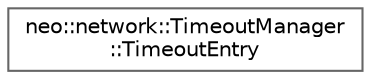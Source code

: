 digraph "Graphical Class Hierarchy"
{
 // LATEX_PDF_SIZE
  bgcolor="transparent";
  edge [fontname=Helvetica,fontsize=10,labelfontname=Helvetica,labelfontsize=10];
  node [fontname=Helvetica,fontsize=10,shape=box,height=0.2,width=0.4];
  rankdir="LR";
  Node0 [id="Node000000",label="neo::network::TimeoutManager\l::TimeoutEntry",height=0.2,width=0.4,color="grey40", fillcolor="white", style="filled",URL="$structneo_1_1network_1_1_timeout_manager_1_1_timeout_entry.html",tooltip=" "];
}
